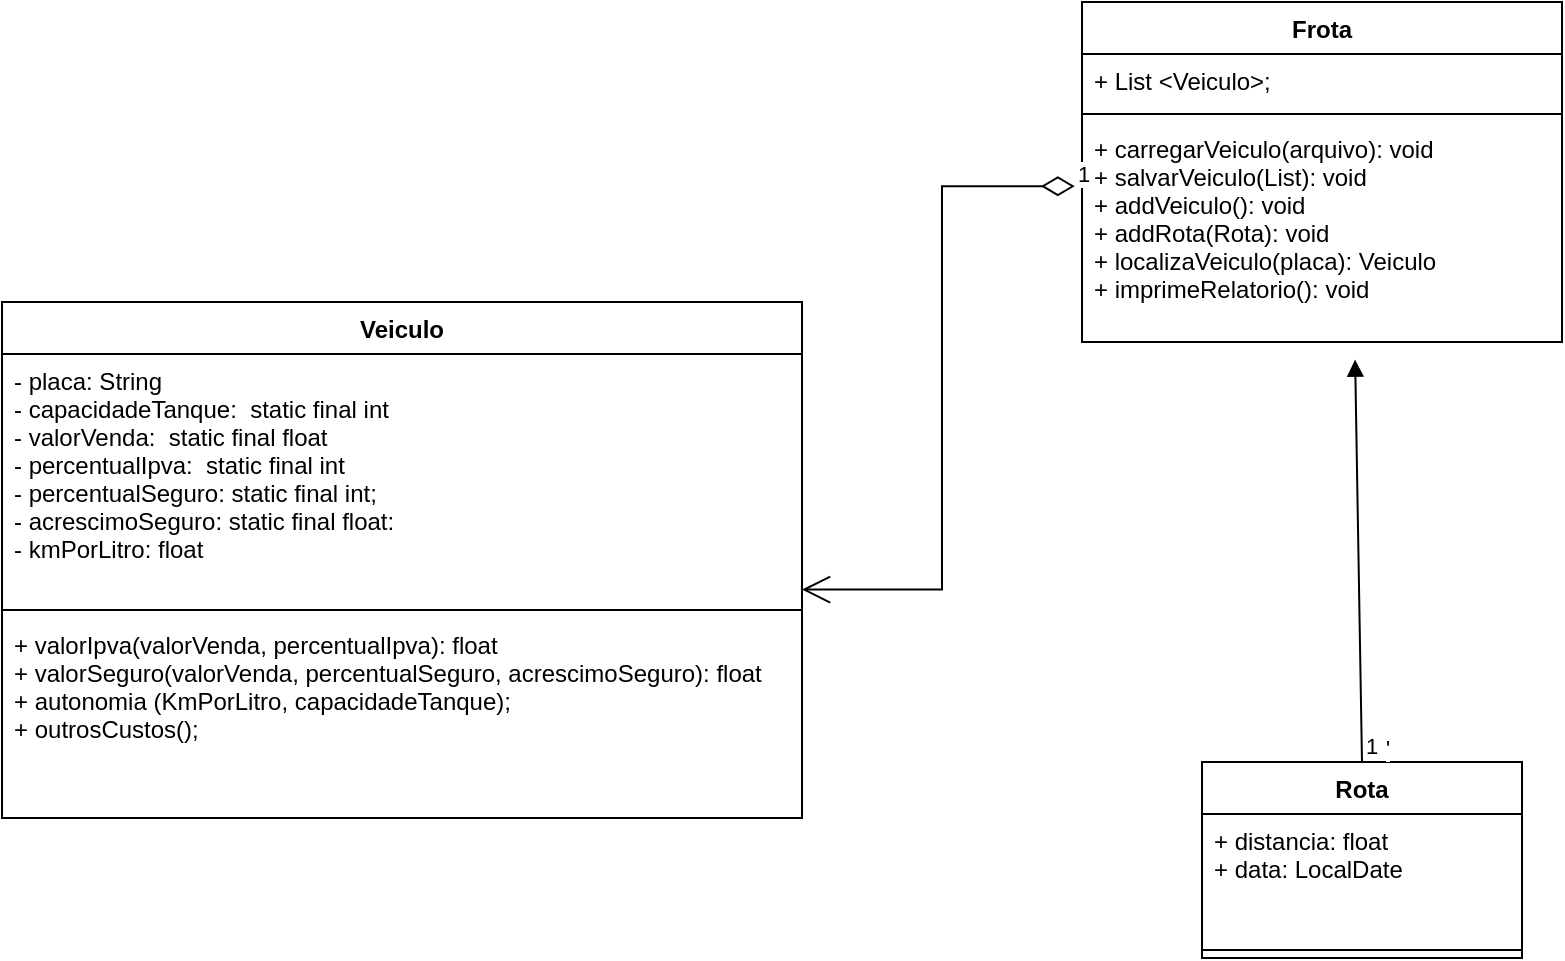 <mxfile>
    <diagram id="b14o44YSXvndtRLI9eDr" name="Página-1">
        <mxGraphModel dx="1768" dy="992" grid="1" gridSize="10" guides="1" tooltips="1" connect="1" arrows="1" fold="1" page="1" pageScale="1" pageWidth="1169" pageHeight="827" math="0" shadow="0">
            <root>
                <mxCell id="0"/>
                <mxCell id="1" parent="0"/>
                <mxCell id="70SCjkegAnHCq_JwYa3w-1" value="Veiculo" style="swimlane;fontStyle=1;align=center;verticalAlign=top;childLayout=stackLayout;horizontal=1;startSize=26;horizontalStack=0;resizeParent=1;resizeParentMax=0;resizeLast=0;collapsible=1;marginBottom=0;" parent="1" vertex="1">
                    <mxGeometry x="70" y="200" width="400" height="258" as="geometry"/>
                </mxCell>
                <mxCell id="70SCjkegAnHCq_JwYa3w-2" value="- placa: String&#10;- capacidadeTanque:  static final int&#10;- valorVenda:  static final float&#10;- percentualIpva:  static final int&#10;- percentualSeguro: static final int;&#10;- acrescimoSeguro: static final float:&#10;- kmPorLitro: float" style="text;strokeColor=none;fillColor=none;align=left;verticalAlign=top;spacingLeft=4;spacingRight=4;overflow=hidden;rotatable=0;points=[[0,0.5],[1,0.5]];portConstraint=eastwest;" parent="70SCjkegAnHCq_JwYa3w-1" vertex="1">
                    <mxGeometry y="26" width="400" height="124" as="geometry"/>
                </mxCell>
                <mxCell id="70SCjkegAnHCq_JwYa3w-3" value="" style="line;strokeWidth=1;fillColor=none;align=left;verticalAlign=middle;spacingTop=-1;spacingLeft=3;spacingRight=3;rotatable=0;labelPosition=right;points=[];portConstraint=eastwest;strokeColor=inherit;" parent="70SCjkegAnHCq_JwYa3w-1" vertex="1">
                    <mxGeometry y="150" width="400" height="8" as="geometry"/>
                </mxCell>
                <mxCell id="70SCjkegAnHCq_JwYa3w-4" value="+ valorIpva(valorVenda, percentualIpva): float&#10;+ valorSeguro(valorVenda, percentualSeguro, acrescimoSeguro): float&#10;+ autonomia (KmPorLitro, capacidadeTanque);&#10;+ outrosCustos();" style="text;strokeColor=none;fillColor=none;align=left;verticalAlign=top;spacingLeft=4;spacingRight=4;overflow=hidden;rotatable=0;points=[[0,0.5],[1,0.5]];portConstraint=eastwest;" parent="70SCjkegAnHCq_JwYa3w-1" vertex="1">
                    <mxGeometry y="158" width="400" height="100" as="geometry"/>
                </mxCell>
                <mxCell id="70SCjkegAnHCq_JwYa3w-5" value="Rota" style="swimlane;fontStyle=1;align=center;verticalAlign=top;childLayout=stackLayout;horizontal=1;startSize=26;horizontalStack=0;resizeParent=1;resizeParentMax=0;resizeLast=0;collapsible=1;marginBottom=0;" parent="1" vertex="1">
                    <mxGeometry x="670" y="430" width="160" height="98" as="geometry"/>
                </mxCell>
                <mxCell id="70SCjkegAnHCq_JwYa3w-6" value="+ distancia: float&#10;+ data: LocalDate " style="text;strokeColor=none;fillColor=none;align=left;verticalAlign=top;spacingLeft=4;spacingRight=4;overflow=hidden;rotatable=0;points=[[0,0.5],[1,0.5]];portConstraint=eastwest;" parent="70SCjkegAnHCq_JwYa3w-5" vertex="1">
                    <mxGeometry y="26" width="160" height="64" as="geometry"/>
                </mxCell>
                <mxCell id="70SCjkegAnHCq_JwYa3w-7" value="" style="line;strokeWidth=1;fillColor=none;align=left;verticalAlign=middle;spacingTop=-1;spacingLeft=3;spacingRight=3;rotatable=0;labelPosition=right;points=[];portConstraint=eastwest;strokeColor=inherit;" parent="70SCjkegAnHCq_JwYa3w-5" vertex="1">
                    <mxGeometry y="90" width="160" height="8" as="geometry"/>
                </mxCell>
                <mxCell id="70SCjkegAnHCq_JwYa3w-10" value="Frota" style="swimlane;fontStyle=1;align=center;verticalAlign=top;childLayout=stackLayout;horizontal=1;startSize=26;horizontalStack=0;resizeParent=1;resizeParentMax=0;resizeLast=0;collapsible=1;marginBottom=0;" parent="1" vertex="1">
                    <mxGeometry x="610" y="50" width="240" height="170" as="geometry"/>
                </mxCell>
                <mxCell id="70SCjkegAnHCq_JwYa3w-11" value="+ List &lt;Veiculo&gt;;" style="text;strokeColor=none;fillColor=none;align=left;verticalAlign=top;spacingLeft=4;spacingRight=4;overflow=hidden;rotatable=0;points=[[0,0.5],[1,0.5]];portConstraint=eastwest;" parent="70SCjkegAnHCq_JwYa3w-10" vertex="1">
                    <mxGeometry y="26" width="240" height="26" as="geometry"/>
                </mxCell>
                <mxCell id="70SCjkegAnHCq_JwYa3w-12" value="" style="line;strokeWidth=1;fillColor=none;align=left;verticalAlign=middle;spacingTop=-1;spacingLeft=3;spacingRight=3;rotatable=0;labelPosition=right;points=[];portConstraint=eastwest;strokeColor=inherit;" parent="70SCjkegAnHCq_JwYa3w-10" vertex="1">
                    <mxGeometry y="52" width="240" height="8" as="geometry"/>
                </mxCell>
                <mxCell id="70SCjkegAnHCq_JwYa3w-13" value="+ carregarVeiculo(arquivo): void&#10;+ salvarVeiculo(List): void&#10;+ addVeiculo(): void&#10;+ addRota(Rota): void&#10;+ localizaVeiculo(placa): Veiculo&#10;+ imprimeRelatorio(): void" style="text;strokeColor=none;fillColor=none;align=left;verticalAlign=top;spacingLeft=4;spacingRight=4;overflow=hidden;rotatable=0;points=[[0,0.5],[1,0.5]];portConstraint=eastwest;" parent="70SCjkegAnHCq_JwYa3w-10" vertex="1">
                    <mxGeometry y="60" width="240" height="110" as="geometry"/>
                </mxCell>
                <mxCell id="70SCjkegAnHCq_JwYa3w-15" value="1" style="endArrow=open;html=1;endSize=12;startArrow=diamondThin;startSize=14;startFill=0;edgeStyle=orthogonalEdgeStyle;align=left;verticalAlign=bottom;rounded=0;exitX=-0.015;exitY=0.292;exitDx=0;exitDy=0;exitPerimeter=0;entryX=1;entryY=0.95;entryDx=0;entryDy=0;entryPerimeter=0;" parent="1" source="70SCjkegAnHCq_JwYa3w-13" target="70SCjkegAnHCq_JwYa3w-2" edge="1">
                    <mxGeometry x="-1" y="3" relative="1" as="geometry">
                        <mxPoint x="550" y="320" as="sourcePoint"/>
                        <mxPoint x="710" y="320" as="targetPoint"/>
                    </mxGeometry>
                </mxCell>
                <mxCell id="70SCjkegAnHCq_JwYa3w-16" value="'" style="endArrow=block;endFill=1;html=1;align=left;verticalAlign=top;rounded=0;entryX=0.569;entryY=1.08;entryDx=0;entryDy=0;entryPerimeter=0;exitX=0.5;exitY=0;exitDx=0;exitDy=0;" parent="1" source="70SCjkegAnHCq_JwYa3w-5" target="70SCjkegAnHCq_JwYa3w-13" edge="1">
                    <mxGeometry x="-0.803" y="-10" relative="1" as="geometry">
                        <mxPoint x="747" y="420" as="sourcePoint"/>
                        <mxPoint x="710" y="320" as="targetPoint"/>
                        <mxPoint as="offset"/>
                    </mxGeometry>
                </mxCell>
                <mxCell id="70SCjkegAnHCq_JwYa3w-17" value="1" style="edgeLabel;resizable=0;html=1;align=left;verticalAlign=bottom;" parent="70SCjkegAnHCq_JwYa3w-16" connectable="0" vertex="1">
                    <mxGeometry x="-1" relative="1" as="geometry"/>
                </mxCell>
            </root>
        </mxGraphModel>
    </diagram>
</mxfile>